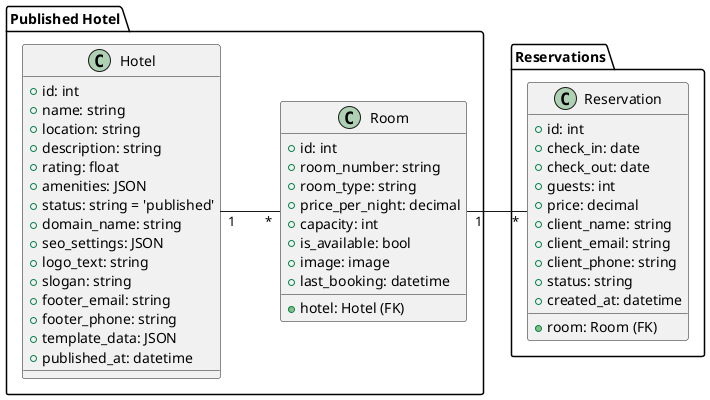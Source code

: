 @startuml
left to right direction

' === PUBLISHED HOTEL ===
package "Published Hotel" {
  class Hotel {
      +id: int
      +name: string
      +location: string
      +description: string
      +rating: float
      +amenities: JSON
      +status: string = 'published'
      +domain_name: string
      +seo_settings: JSON
      +logo_text: string
      +slogan: string
      +footer_email: string
      +footer_phone: string
      +template_data: JSON
      +published_at: datetime
  }
  class Room {
      +id: int
      +hotel: Hotel (FK)
      +room_number: string
      +room_type: string
      +price_per_night: decimal
      +capacity: int
      +is_available: bool
      +image: image
      +last_booking: datetime
  }
  Hotel "1" -- "*" Room
}

package "Reservations" {
  class Reservation {
      +id: int
      +room: Room (FK)
      +check_in: date
      +check_out: date
      +guests: int
      +price: decimal
      +client_name: string
      +client_email: string
      +client_phone: string
      +status: string
      +created_at: datetime
  }
  Room "1" -- "*" Reservation
}

@enduml 